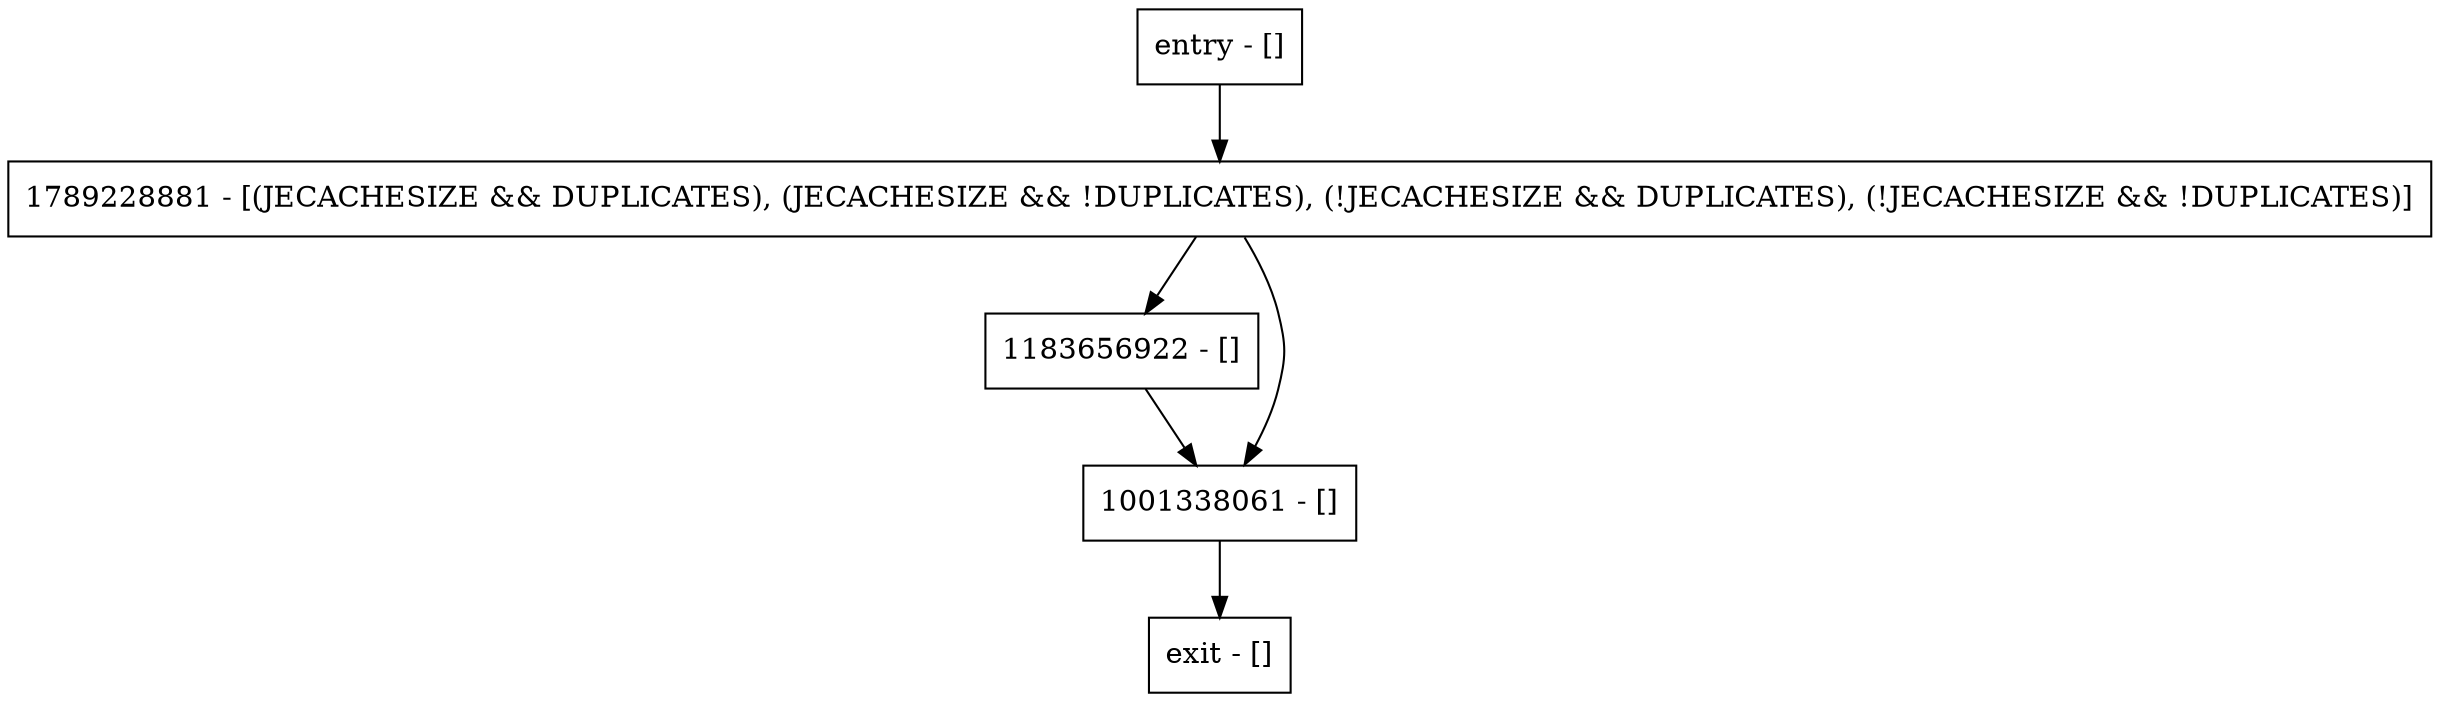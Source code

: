 digraph setSortedDuplicatesVoid {
node [shape=record];
entry [label="entry - []"];
exit [label="exit - []"];
1789228881 [label="1789228881 - [(JECACHESIZE && DUPLICATES), (JECACHESIZE && !DUPLICATES), (!JECACHESIZE && DUPLICATES), (!JECACHESIZE && !DUPLICATES)]"];
1183656922 [label="1183656922 - []"];
1001338061 [label="1001338061 - []"];
entry;
exit;
entry -> 1789228881;
1789228881 -> 1183656922;
1789228881 -> 1001338061;
1183656922 -> 1001338061;
1001338061 -> exit;
}
